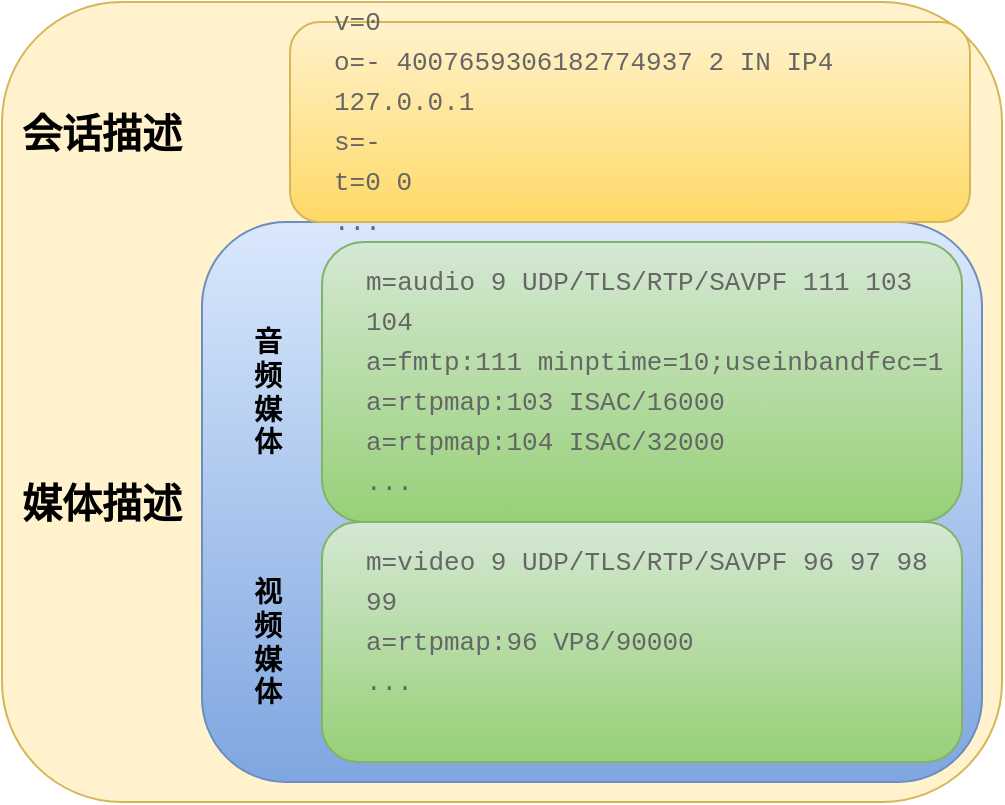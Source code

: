 <mxfile version="14.4.3" type="device"><diagram id="OuPeMDHXikTi3BFGUD4j" name="第 1 页"><mxGraphModel dx="1086" dy="806" grid="1" gridSize="10" guides="1" tooltips="1" connect="1" arrows="1" fold="1" page="1" pageScale="1" pageWidth="827" pageHeight="1169" math="0" shadow="0"><root><mxCell id="0"/><mxCell id="1" parent="0"/><mxCell id="4SWgX0zmIhQoV24utsaE-1" value="" style="rounded=1;whiteSpace=wrap;html=1;fillColor=#fff2cc;strokeColor=#d6b656;" parent="1" vertex="1"><mxGeometry x="100" y="130" width="500" height="400" as="geometry"/></mxCell><mxCell id="4SWgX0zmIhQoV24utsaE-3" value="" style="rounded=1;whiteSpace=wrap;html=1;gradientColor=#7ea6e0;fillColor=#dae8fc;strokeColor=#6c8ebf;" parent="1" vertex="1"><mxGeometry x="200" y="240" width="390" height="280" as="geometry"/></mxCell><mxCell id="4SWgX0zmIhQoV24utsaE-6" value="&lt;font style=&quot;font-size: 20px&quot;&gt;&lt;b&gt;会话描述&lt;/b&gt;&lt;/font&gt;" style="text;html=1;strokeColor=none;fillColor=none;align=center;verticalAlign=middle;whiteSpace=wrap;rounded=0;" parent="1" vertex="1"><mxGeometry x="100" y="185" width="100" height="20" as="geometry"/></mxCell><mxCell id="4SWgX0zmIhQoV24utsaE-7" value="&lt;font style=&quot;font-size: 20px&quot;&gt;&lt;b&gt;媒体描述&lt;/b&gt;&lt;/font&gt;" style="text;html=1;strokeColor=none;fillColor=none;align=center;verticalAlign=middle;whiteSpace=wrap;rounded=0;" parent="1" vertex="1"><mxGeometry x="100" y="370" width="100" height="20" as="geometry"/></mxCell><mxCell id="n_Tq5N9WH3cszau70OPr-1" value="" style="group" vertex="1" connectable="0" parent="1"><mxGeometry x="244" y="140" width="340" height="100" as="geometry"/></mxCell><mxCell id="4SWgX0zmIhQoV24utsaE-2" value="" style="rounded=1;whiteSpace=wrap;html=1;gradientColor=#ffd966;fillColor=#fff2cc;strokeColor=#d6b656;" parent="n_Tq5N9WH3cszau70OPr-1" vertex="1"><mxGeometry width="340" height="100" as="geometry"/></mxCell><mxCell id="4SWgX0zmIhQoV24utsaE-8" value="&lt;table class=&quot;hljs-ln&quot; style=&quot;border-collapse: collapse; border-spacing: 0px; margin-bottom: 0px; color: rgb(53, 53, 53); font-family: consolas, &amp;quot;liberation mono&amp;quot;, menlo, monospace, courier;&quot;&gt;&lt;tbody style=&quot;box-sizing: border-box&quot;&gt;&lt;tr style=&quot;box-sizing: border-box&quot;&gt;&lt;td class=&quot;hljs-ln-code&quot; style=&quot;margin: 0px ; padding: 0px 10px ; box-sizing: border-box ; border: 0px ; font-family: , &amp;quot;consolas&amp;quot; , &amp;quot;liberation mono&amp;quot; , &amp;quot;menlo&amp;quot; , &amp;quot;courier&amp;quot; , monospace ; font-size: 13px ; line-height: 20px ; vertical-align: top ; position: relative ; overflow: visible ; color: rgb(102 , 102 , 102) ; overflow-wrap: normal&quot;&gt;&lt;div class=&quot;hljs-ln-line&quot;&gt;v=0&lt;/div&gt;&lt;div class=&quot;hljs-ln-line&quot;&gt;&lt;span style=&quot;font-family: , &amp;quot;consolas&amp;quot; , &amp;quot;liberation mono&amp;quot; , &amp;quot;menlo&amp;quot; , &amp;quot;courier&amp;quot; , monospace&quot;&gt;o=- 4007659306182774937 2 IN IP4 127.0.0.1&lt;/span&gt;&lt;br&gt;&lt;/div&gt;&lt;div class=&quot;hljs-ln-line&quot;&gt;&lt;span style=&quot;font-family: , &amp;quot;consolas&amp;quot; , &amp;quot;liberation mono&amp;quot; , &amp;quot;menlo&amp;quot; , &amp;quot;courier&amp;quot; , monospace&quot;&gt;s=-&lt;/span&gt;&lt;span style=&quot;font-family: , &amp;quot;consolas&amp;quot; , &amp;quot;liberation mono&amp;quot; , &amp;quot;menlo&amp;quot; , &amp;quot;courier&amp;quot; , monospace&quot;&gt;&lt;br&gt;&lt;/span&gt;&lt;/div&gt;&lt;div class=&quot;hljs-ln-line&quot;&gt;&lt;span style=&quot;font-family: , &amp;quot;consolas&amp;quot; , &amp;quot;liberation mono&amp;quot; , &amp;quot;menlo&amp;quot; , &amp;quot;courier&amp;quot; , monospace&quot;&gt;t=0 0&lt;/span&gt;&lt;span style=&quot;font-family: , &amp;quot;consolas&amp;quot; , &amp;quot;liberation mono&amp;quot; , &amp;quot;menlo&amp;quot; , &amp;quot;courier&amp;quot; , monospace&quot;&gt;&lt;br&gt;&lt;/span&gt;&lt;/div&gt;&lt;div class=&quot;hljs-ln-line&quot;&gt;&lt;span style=&quot;font-family: , &amp;quot;consolas&amp;quot; , &amp;quot;liberation mono&amp;quot; , &amp;quot;menlo&amp;quot; , &amp;quot;courier&amp;quot; , monospace&quot;&gt;...&lt;/span&gt;&lt;span style=&quot;font-family: , &amp;quot;consolas&amp;quot; , &amp;quot;liberation mono&amp;quot; , &amp;quot;menlo&amp;quot; , &amp;quot;courier&amp;quot; , monospace&quot;&gt;&lt;br&gt;&lt;/span&gt;&lt;/div&gt;&lt;/td&gt;&lt;/tr&gt;&lt;/tbody&gt;&lt;/table&gt;" style="text;html=1;align=left;verticalAlign=middle;whiteSpace=wrap;rounded=0;strokeColor=#000000;opacity=0;labelBackgroundColor=none;" parent="n_Tq5N9WH3cszau70OPr-1" vertex="1"><mxGeometry x="10" width="330" height="100" as="geometry"/></mxCell><mxCell id="n_Tq5N9WH3cszau70OPr-2" value="" style="group" vertex="1" connectable="0" parent="1"><mxGeometry x="260" y="250" width="330" height="140" as="geometry"/></mxCell><mxCell id="4SWgX0zmIhQoV24utsaE-9" value="" style="rounded=1;whiteSpace=wrap;html=1;gradientColor=#97d077;fillColor=#d5e8d4;strokeColor=#82b366;" parent="n_Tq5N9WH3cszau70OPr-2" vertex="1"><mxGeometry width="320" height="140" as="geometry"/></mxCell><mxCell id="4SWgX0zmIhQoV24utsaE-11" value="&lt;table class=&quot;hljs-ln&quot; style=&quot;border-collapse: collapse; border-spacing: 0px; margin-bottom: 0px; color: rgb(53, 53, 53); font-family: consolas, &amp;quot;liberation mono&amp;quot;, menlo, monospace, courier; font-size: 13px;&quot;&gt;&lt;tbody style=&quot;box-sizing: border-box&quot;&gt;&lt;tr style=&quot;box-sizing: border-box&quot;&gt;&lt;td class=&quot;hljs-ln-code&quot; style=&quot;margin: 0px ; padding: 0px 10px ; box-sizing: border-box ; border: 0px ; line-height: 20px ; vertical-align: top ; position: relative ; overflow: visible ; color: rgb(102 , 102 , 102) ; overflow-wrap: normal&quot;&gt;&lt;div class=&quot;hljs-ln-line&quot;&gt;&lt;font style=&quot;font-size: 13px&quot;&gt;&lt;span style=&quot;font-family: , &amp;quot;consolas&amp;quot; , &amp;quot;liberation mono&amp;quot; , &amp;quot;menlo&amp;quot; , &amp;quot;courier&amp;quot; , monospace&quot;&gt;m=audio 9 UDP/TLS/RTP/SAVPF 111 103 104&lt;/span&gt;&lt;br&gt;&lt;/font&gt;&lt;/div&gt;&lt;div class=&quot;hljs-ln-line&quot;&gt;&lt;font style=&quot;font-size: 13px&quot;&gt;a=fmtp:111 minptime=10;useinbandfec=1&lt;br&gt;&lt;/font&gt;&lt;/div&gt;&lt;div class=&quot;hljs-ln-line&quot;&gt;&lt;font style=&quot;font-size: 13px&quot;&gt;a=rtpmap:103 ISAC/16000&lt;span style=&quot;font-family: , &amp;quot;consolas&amp;quot; , &amp;quot;liberation mono&amp;quot; , &amp;quot;menlo&amp;quot; , &amp;quot;courier&amp;quot; , monospace&quot;&gt;&lt;br&gt;&lt;/span&gt;&lt;/font&gt;&lt;/div&gt;&lt;div class=&quot;hljs-ln-line&quot;&gt;&lt;font style=&quot;font-size: 13px&quot;&gt;a=rtpmap:104 ISAC/32000&lt;span style=&quot;font-family: , &amp;quot;consolas&amp;quot; , &amp;quot;liberation mono&amp;quot; , &amp;quot;menlo&amp;quot; , &amp;quot;courier&amp;quot; , monospace&quot;&gt;&lt;br&gt;&lt;/span&gt;&lt;/font&gt;&lt;/div&gt;&lt;div class=&quot;hljs-ln-line&quot;&gt;&lt;font style=&quot;font-size: 13px&quot;&gt;...&lt;br&gt;&lt;/font&gt;&lt;/div&gt;&lt;/td&gt;&lt;/tr&gt;&lt;/tbody&gt;&lt;/table&gt;" style="text;html=1;strokeColor=none;align=left;verticalAlign=middle;whiteSpace=wrap;rounded=0;fillColor=#ffffff;opacity=0;labelBackgroundColor=none;" parent="n_Tq5N9WH3cszau70OPr-2" vertex="1"><mxGeometry x="10" y="20" width="320" height="100" as="geometry"/></mxCell><mxCell id="n_Tq5N9WH3cszau70OPr-3" value="" style="group" vertex="1" connectable="0" parent="1"><mxGeometry x="260" y="390" width="330" height="120" as="geometry"/></mxCell><mxCell id="4SWgX0zmIhQoV24utsaE-13" value="" style="rounded=1;whiteSpace=wrap;html=1;gradientColor=#97d077;fillColor=#d5e8d4;strokeColor=#82b366;" parent="n_Tq5N9WH3cszau70OPr-3" vertex="1"><mxGeometry width="320" height="120" as="geometry"/></mxCell><mxCell id="4SWgX0zmIhQoV24utsaE-15" value="&lt;table class=&quot;hljs-ln&quot; style=&quot;border-collapse: collapse ; border-spacing: 0px ; margin-bottom: 0px ; color: rgb(53 , 53 , 53) ; font-family: &amp;#34;consolas&amp;#34; , &amp;#34;liberation mono&amp;#34; , &amp;#34;menlo&amp;#34; , monospace , &amp;#34;courier&amp;#34; ; font-size: 13px&quot;&gt;&lt;tbody style=&quot;box-sizing: border-box&quot;&gt;&lt;tr style=&quot;box-sizing: border-box&quot;&gt;&lt;td class=&quot;hljs-ln-code&quot; style=&quot;margin: 0px ; padding: 0px 10px ; box-sizing: border-box ; border: 0px ; line-height: 20px ; vertical-align: top ; position: relative ; overflow: visible ; color: rgb(102 , 102 , 102) ; overflow-wrap: normal&quot;&gt;&lt;div class=&quot;hljs-ln-line&quot;&gt;&lt;font style=&quot;font-size: 13px&quot;&gt;&lt;span style=&quot;font-family: , &amp;#34;consolas&amp;#34; , &amp;#34;liberation mono&amp;#34; , &amp;#34;menlo&amp;#34; , &amp;#34;courier&amp;#34; , monospace&quot;&gt;m=&lt;/span&gt;&lt;span&gt;video 9 UDP/TLS/RTP/SAVPF 96 97 98 99&lt;/span&gt;&lt;br&gt;&lt;/font&gt;&lt;/div&gt;&lt;div class=&quot;hljs-ln-line&quot;&gt;&lt;font style=&quot;font-size: 13px&quot;&gt;a=rtpmap:96 VP8/90000&lt;/font&gt;&lt;/div&gt;&lt;div class=&quot;hljs-ln-line&quot;&gt;&lt;font style=&quot;font-size: 13px&quot;&gt;...&lt;br&gt;&lt;/font&gt;&lt;/div&gt;&lt;/td&gt;&lt;/tr&gt;&lt;/tbody&gt;&lt;/table&gt;" style="text;html=1;strokeColor=none;align=left;verticalAlign=middle;whiteSpace=wrap;rounded=0;fillColor=#ffffff;opacity=0;labelBackgroundColor=none;" parent="n_Tq5N9WH3cszau70OPr-3" vertex="1"><mxGeometry x="10" width="320" height="100" as="geometry"/></mxCell><mxCell id="n_Tq5N9WH3cszau70OPr-4" value="&lt;font style=&quot;font-size: 14px&quot;&gt;&lt;b&gt;音频媒体&lt;/b&gt;&lt;/font&gt;" style="text;html=1;strokeColor=none;fillColor=none;align=center;verticalAlign=middle;whiteSpace=wrap;rounded=0;" vertex="1" parent="1"><mxGeometry x="220" y="280" width="26" height="90" as="geometry"/></mxCell><mxCell id="n_Tq5N9WH3cszau70OPr-5" value="&lt;font style=&quot;font-size: 14px&quot;&gt;&lt;b&gt;视频媒体&lt;/b&gt;&lt;/font&gt;" style="text;html=1;strokeColor=none;fillColor=none;align=center;verticalAlign=middle;whiteSpace=wrap;rounded=0;" vertex="1" parent="1"><mxGeometry x="220" y="405" width="26" height="90" as="geometry"/></mxCell></root></mxGraphModel></diagram></mxfile>